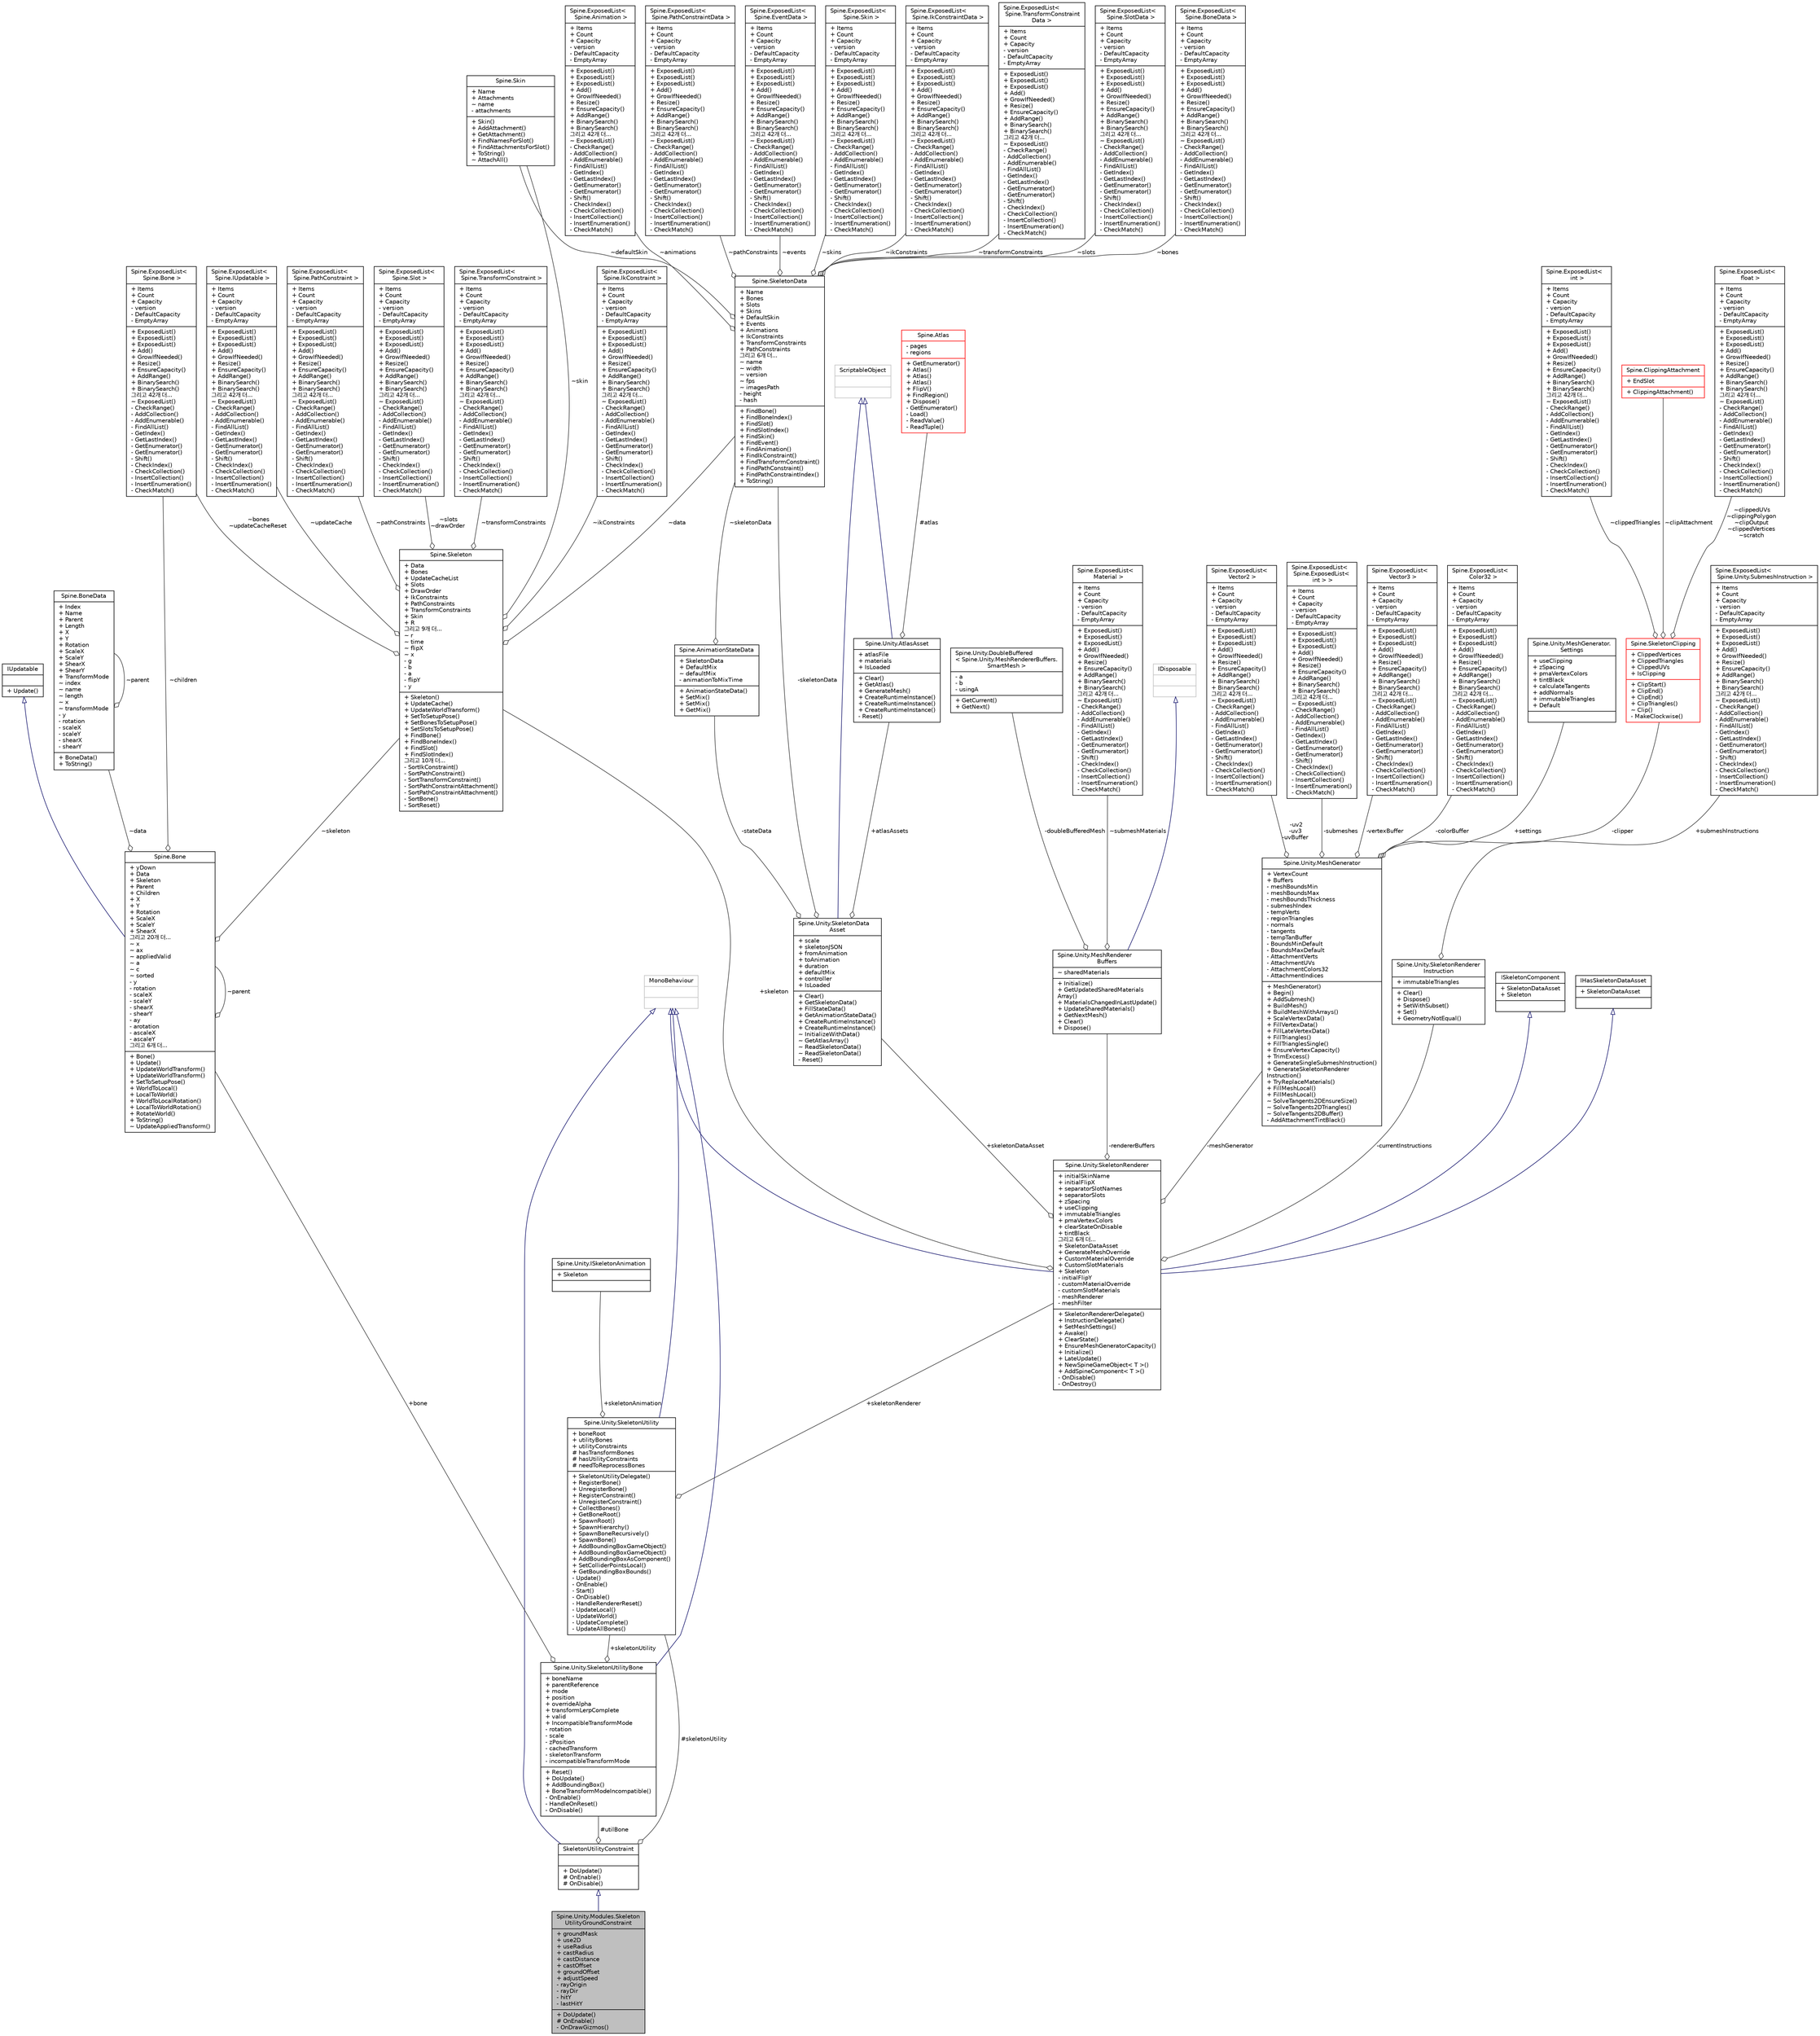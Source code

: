 digraph "Spine.Unity.Modules.SkeletonUtilityGroundConstraint"
{
 // LATEX_PDF_SIZE
  edge [fontname="Helvetica",fontsize="10",labelfontname="Helvetica",labelfontsize="10"];
  node [fontname="Helvetica",fontsize="10",shape=record];
  Node1 [label="{Spine.Unity.Modules.Skeleton\lUtilityGroundConstraint\n|+ groundMask\l+ use2D\l+ useRadius\l+ castRadius\l+ castDistance\l+ castOffset\l+ groundOffset\l+ adjustSpeed\l- rayOrigin\l- rayDir\l- hitY\l- lastHitY\l|+ DoUpdate()\l# OnEnable()\l- OnDrawGizmos()\l}",height=0.2,width=0.4,color="black", fillcolor="grey75", style="filled", fontcolor="black",tooltip=" "];
  Node2 -> Node1 [dir="back",color="midnightblue",fontsize="10",style="solid",arrowtail="onormal"];
  Node2 [label="{SkeletonUtilityConstraint\n||+ DoUpdate()\l# OnEnable()\l# OnDisable()\l}",height=0.2,width=0.4,color="black", fillcolor="white", style="filled",URL="$class_spine_1_1_unity_1_1_skeleton_utility_constraint.html",tooltip=" "];
  Node3 -> Node2 [dir="back",color="midnightblue",fontsize="10",style="solid",arrowtail="onormal"];
  Node3 [label="{MonoBehaviour\n||}",height=0.2,width=0.4,color="grey75", fillcolor="white", style="filled",tooltip=" "];
  Node4 -> Node2 [color="grey25",fontsize="10",style="solid",label=" #utilBone" ,arrowhead="odiamond"];
  Node4 [label="{Spine.Unity.SkeletonUtilityBone\n|+ boneName\l+ parentReference\l+ mode\l+ position\l+ overrideAlpha\l+ transformLerpComplete\l+ valid\l+ IncompatibleTransformMode\l- rotation\l- scale\l- zPosition\l- cachedTransform\l- skeletonTransform\l- incompatibleTransformMode\l|+ Reset()\l+ DoUpdate()\l+ AddBoundingBox()\l+ BoneTransformModeIncompatible()\l- OnEnable()\l- HandleOnReset()\l- OnDisable()\l}",height=0.2,width=0.4,color="black", fillcolor="white", style="filled",URL="$class_spine_1_1_unity_1_1_skeleton_utility_bone.html",tooltip="Sets a GameObject's transform to match a bone on a Spine skeleton."];
  Node3 -> Node4 [dir="back",color="midnightblue",fontsize="10",style="solid",arrowtail="onormal"];
  Node5 -> Node4 [color="grey25",fontsize="10",style="solid",label=" +skeletonUtility" ,arrowhead="odiamond"];
  Node5 [label="{Spine.Unity.SkeletonUtility\n|+ boneRoot\l+ utilityBones\l+ utilityConstraints\l# hasTransformBones\l# hasUtilityConstraints\l# needToReprocessBones\l|+ SkeletonUtilityDelegate()\l+ RegisterBone()\l+ UnregisterBone()\l+ RegisterConstraint()\l+ UnregisterConstraint()\l+ CollectBones()\l+ GetBoneRoot()\l+ SpawnRoot()\l+ SpawnHierarchy()\l+ SpawnBoneRecursively()\l+ SpawnBone()\l+ AddBoundingBoxGameObject()\l+ AddBoundingBoxGameObject()\l+ AddBoundingBoxAsComponent()\l+ SetColliderPointsLocal()\l+ GetBoundingBoxBounds()\l- Update()\l- OnEnable()\l- Start()\l- OnDisable()\l- HandleRendererReset()\l- UpdateLocal()\l- UpdateWorld()\l- UpdateComplete()\l- UpdateAllBones()\l}",height=0.2,width=0.4,color="black", fillcolor="white", style="filled",URL="$class_spine_1_1_unity_1_1_skeleton_utility.html",tooltip=" "];
  Node3 -> Node5 [dir="back",color="midnightblue",fontsize="10",style="solid",arrowtail="onormal"];
  Node6 -> Node5 [color="grey25",fontsize="10",style="solid",label=" +skeletonAnimation" ,arrowhead="odiamond"];
  Node6 [label="{Spine.Unity.ISkeletonAnimation\n|+ Skeleton\l|}",height=0.2,width=0.4,color="black", fillcolor="white", style="filled",URL="$interface_spine_1_1_unity_1_1_i_skeleton_animation.html",tooltip="A Spine-Unity Component that animates a Skeleton but not necessarily with a Spine...."];
  Node7 -> Node5 [color="grey25",fontsize="10",style="solid",label=" +skeletonRenderer" ,arrowhead="odiamond"];
  Node7 [label="{Spine.Unity.SkeletonRenderer\n|+ initialSkinName\l+ initialFlipX\l+ separatorSlotNames\l+ separatorSlots\l+ zSpacing\l+ useClipping\l+ immutableTriangles\l+ pmaVertexColors\l+ clearStateOnDisable\l+ tintBlack\l그리고 6개 더...\l+ SkeletonDataAsset\l+ GenerateMeshOverride\l+ CustomMaterialOverride\l+ CustomSlotMaterials\l+ Skeleton\l- initialFlipY\l- customMaterialOverride\l- customSlotMaterials\l- meshRenderer\l- meshFilter\l|+ SkeletonRendererDelegate()\l+ InstructionDelegate()\l+ SetMeshSettings()\l+ Awake()\l+ ClearState()\l+ EnsureMeshGeneratorCapacity()\l+ Initialize()\l+ LateUpdate()\l+ NewSpineGameObject\< T \>()\l+ AddSpineComponent\< T \>()\l- OnDisable()\l- OnDestroy()\l}",height=0.2,width=0.4,color="black", fillcolor="white", style="filled",URL="$class_spine_1_1_unity_1_1_skeleton_renderer.html",tooltip="Renders a skeleton."];
  Node3 -> Node7 [dir="back",color="midnightblue",fontsize="10",style="solid",arrowtail="onormal"];
  Node8 -> Node7 [dir="back",color="midnightblue",fontsize="10",style="solid",arrowtail="onormal"];
  Node8 [label="{ISkeletonComponent\n|+ SkeletonDataAsset\l+ Skeleton\l|}",height=0.2,width=0.4,color="black", fillcolor="white", style="filled",URL="$interface_spine_1_1_unity_1_1_i_skeleton_component.html",tooltip="A Spine-Unity Component that manages a Spine.Skeleton instance, instantiated from a SkeletonDataAsset..."];
  Node9 -> Node7 [dir="back",color="midnightblue",fontsize="10",style="solid",arrowtail="onormal"];
  Node9 [label="{IHasSkeletonDataAsset\n|+ SkeletonDataAsset\l|}",height=0.2,width=0.4,color="black", fillcolor="white", style="filled",URL="$interface_spine_1_1_unity_1_1_i_has_skeleton_data_asset.html",tooltip="Holds a reference to a SkeletonDataAsset."];
  Node10 -> Node7 [color="grey25",fontsize="10",style="solid",label=" +skeletonDataAsset" ,arrowhead="odiamond"];
  Node10 [label="{Spine.Unity.SkeletonData\lAsset\n|+ scale\l+ skeletonJSON\l+ fromAnimation\l+ toAnimation\l+ duration\l+ defaultMix\l+ controller\l+ IsLoaded\l|+ Clear()\l+ GetSkeletonData()\l+ FillStateData()\l+ GetAnimationStateData()\l+ CreateRuntimeInstance()\l+ CreateRuntimeInstance()\l~ InitializeWithData()\l~ GetAtlasArray()\l~ ReadSkeletonData()\l~ ReadSkeletonData()\l- Reset()\l}",height=0.2,width=0.4,color="black", fillcolor="white", style="filled",URL="$class_spine_1_1_unity_1_1_skeleton_data_asset.html",tooltip=" "];
  Node11 -> Node10 [dir="back",color="midnightblue",fontsize="10",style="solid",arrowtail="onormal"];
  Node11 [label="{ScriptableObject\n||}",height=0.2,width=0.4,color="grey75", fillcolor="white", style="filled",tooltip=" "];
  Node12 -> Node10 [color="grey25",fontsize="10",style="solid",label=" -stateData" ,arrowhead="odiamond"];
  Node12 [label="{Spine.AnimationStateData\n|+ SkeletonData\l+ DefaultMix\l~ defaultMix\l- animationToMixTime\l|+ AnimationStateData()\l+ SetMix()\l+ SetMix()\l+ GetMix()\l}",height=0.2,width=0.4,color="black", fillcolor="white", style="filled",URL="$class_spine_1_1_animation_state_data.html",tooltip="Stores mix (crossfade) durations to be applied when AnimationState animations are changed."];
  Node13 -> Node12 [color="grey25",fontsize="10",style="solid",label=" ~skeletonData" ,arrowhead="odiamond"];
  Node13 [label="{Spine.SkeletonData\n|+ Name\l+ Bones\l+ Slots\l+ Skins\l+ DefaultSkin\l+ Events\l+ Animations\l+ IkConstraints\l+ TransformConstraints\l+ PathConstraints\l그리고 6개 더...\l~ name\l~ width\l~ version\l~ fps\l~ imagesPath\l- height\l- hash\l|+ FindBone()\l+ FindBoneIndex()\l+ FindSlot()\l+ FindSlotIndex()\l+ FindSkin()\l+ FindEvent()\l+ FindAnimation()\l+ FindIkConstraint()\l+ FindTransformConstraint()\l+ FindPathConstraint()\l+ FindPathConstraintIndex()\l+ ToString()\l}",height=0.2,width=0.4,color="black", fillcolor="white", style="filled",URL="$class_spine_1_1_skeleton_data.html",tooltip="Stores the setup pose and all of the stateless data for a skeleton."];
  Node14 -> Node13 [color="grey25",fontsize="10",style="solid",label=" ~animations" ,arrowhead="odiamond"];
  Node14 [label="{Spine.ExposedList\<\l Spine.Animation \>\n|+ Items\l+ Count\l+ Capacity\l- version\l- DefaultCapacity\l- EmptyArray\l|+ ExposedList()\l+ ExposedList()\l+ ExposedList()\l+ Add()\l+ GrowIfNeeded()\l+ Resize()\l+ EnsureCapacity()\l+ AddRange()\l+ BinarySearch()\l+ BinarySearch()\l그리고 42개 더...\l~ ExposedList()\l- CheckRange()\l- AddCollection()\l- AddEnumerable()\l- FindAllList()\l- GetIndex()\l- GetLastIndex()\l- GetEnumerator()\l- GetEnumerator()\l- Shift()\l- CheckIndex()\l- CheckCollection()\l- InsertCollection()\l- InsertEnumeration()\l- CheckMatch()\l}",height=0.2,width=0.4,color="black", fillcolor="white", style="filled",URL="$class_spine_1_1_exposed_list.html",tooltip=" "];
  Node15 -> Node13 [color="grey25",fontsize="10",style="solid",label=" ~pathConstraints" ,arrowhead="odiamond"];
  Node15 [label="{Spine.ExposedList\<\l Spine.PathConstraintData \>\n|+ Items\l+ Count\l+ Capacity\l- version\l- DefaultCapacity\l- EmptyArray\l|+ ExposedList()\l+ ExposedList()\l+ ExposedList()\l+ Add()\l+ GrowIfNeeded()\l+ Resize()\l+ EnsureCapacity()\l+ AddRange()\l+ BinarySearch()\l+ BinarySearch()\l그리고 42개 더...\l~ ExposedList()\l- CheckRange()\l- AddCollection()\l- AddEnumerable()\l- FindAllList()\l- GetIndex()\l- GetLastIndex()\l- GetEnumerator()\l- GetEnumerator()\l- Shift()\l- CheckIndex()\l- CheckCollection()\l- InsertCollection()\l- InsertEnumeration()\l- CheckMatch()\l}",height=0.2,width=0.4,color="black", fillcolor="white", style="filled",URL="$class_spine_1_1_exposed_list.html",tooltip=" "];
  Node16 -> Node13 [color="grey25",fontsize="10",style="solid",label=" ~events" ,arrowhead="odiamond"];
  Node16 [label="{Spine.ExposedList\<\l Spine.EventData \>\n|+ Items\l+ Count\l+ Capacity\l- version\l- DefaultCapacity\l- EmptyArray\l|+ ExposedList()\l+ ExposedList()\l+ ExposedList()\l+ Add()\l+ GrowIfNeeded()\l+ Resize()\l+ EnsureCapacity()\l+ AddRange()\l+ BinarySearch()\l+ BinarySearch()\l그리고 42개 더...\l~ ExposedList()\l- CheckRange()\l- AddCollection()\l- AddEnumerable()\l- FindAllList()\l- GetIndex()\l- GetLastIndex()\l- GetEnumerator()\l- GetEnumerator()\l- Shift()\l- CheckIndex()\l- CheckCollection()\l- InsertCollection()\l- InsertEnumeration()\l- CheckMatch()\l}",height=0.2,width=0.4,color="black", fillcolor="white", style="filled",URL="$class_spine_1_1_exposed_list.html",tooltip=" "];
  Node17 -> Node13 [color="grey25",fontsize="10",style="solid",label=" ~skins" ,arrowhead="odiamond"];
  Node17 [label="{Spine.ExposedList\<\l Spine.Skin \>\n|+ Items\l+ Count\l+ Capacity\l- version\l- DefaultCapacity\l- EmptyArray\l|+ ExposedList()\l+ ExposedList()\l+ ExposedList()\l+ Add()\l+ GrowIfNeeded()\l+ Resize()\l+ EnsureCapacity()\l+ AddRange()\l+ BinarySearch()\l+ BinarySearch()\l그리고 42개 더...\l~ ExposedList()\l- CheckRange()\l- AddCollection()\l- AddEnumerable()\l- FindAllList()\l- GetIndex()\l- GetLastIndex()\l- GetEnumerator()\l- GetEnumerator()\l- Shift()\l- CheckIndex()\l- CheckCollection()\l- InsertCollection()\l- InsertEnumeration()\l- CheckMatch()\l}",height=0.2,width=0.4,color="black", fillcolor="white", style="filled",URL="$class_spine_1_1_exposed_list.html",tooltip=" "];
  Node18 -> Node13 [color="grey25",fontsize="10",style="solid",label=" ~defaultSkin" ,arrowhead="odiamond"];
  Node18 [label="{Spine.Skin\n|+ Name\l+ Attachments\l~ name\l- attachments\l|+ Skin()\l+ AddAttachment()\l+ GetAttachment()\l+ FindNamesForSlot()\l+ FindAttachmentsForSlot()\l+ ToString()\l~ AttachAll()\l}",height=0.2,width=0.4,color="black", fillcolor="white", style="filled",URL="$class_spine_1_1_skin.html",tooltip="Stores attachments by slot index and attachment name."];
  Node19 -> Node13 [color="grey25",fontsize="10",style="solid",label=" ~ikConstraints" ,arrowhead="odiamond"];
  Node19 [label="{Spine.ExposedList\<\l Spine.IkConstraintData \>\n|+ Items\l+ Count\l+ Capacity\l- version\l- DefaultCapacity\l- EmptyArray\l|+ ExposedList()\l+ ExposedList()\l+ ExposedList()\l+ Add()\l+ GrowIfNeeded()\l+ Resize()\l+ EnsureCapacity()\l+ AddRange()\l+ BinarySearch()\l+ BinarySearch()\l그리고 42개 더...\l~ ExposedList()\l- CheckRange()\l- AddCollection()\l- AddEnumerable()\l- FindAllList()\l- GetIndex()\l- GetLastIndex()\l- GetEnumerator()\l- GetEnumerator()\l- Shift()\l- CheckIndex()\l- CheckCollection()\l- InsertCollection()\l- InsertEnumeration()\l- CheckMatch()\l}",height=0.2,width=0.4,color="black", fillcolor="white", style="filled",URL="$class_spine_1_1_exposed_list.html",tooltip=" "];
  Node20 -> Node13 [color="grey25",fontsize="10",style="solid",label=" ~transformConstraints" ,arrowhead="odiamond"];
  Node20 [label="{Spine.ExposedList\<\l Spine.TransformConstraint\lData \>\n|+ Items\l+ Count\l+ Capacity\l- version\l- DefaultCapacity\l- EmptyArray\l|+ ExposedList()\l+ ExposedList()\l+ ExposedList()\l+ Add()\l+ GrowIfNeeded()\l+ Resize()\l+ EnsureCapacity()\l+ AddRange()\l+ BinarySearch()\l+ BinarySearch()\l그리고 42개 더...\l~ ExposedList()\l- CheckRange()\l- AddCollection()\l- AddEnumerable()\l- FindAllList()\l- GetIndex()\l- GetLastIndex()\l- GetEnumerator()\l- GetEnumerator()\l- Shift()\l- CheckIndex()\l- CheckCollection()\l- InsertCollection()\l- InsertEnumeration()\l- CheckMatch()\l}",height=0.2,width=0.4,color="black", fillcolor="white", style="filled",URL="$class_spine_1_1_exposed_list.html",tooltip=" "];
  Node21 -> Node13 [color="grey25",fontsize="10",style="solid",label=" ~slots" ,arrowhead="odiamond"];
  Node21 [label="{Spine.ExposedList\<\l Spine.SlotData \>\n|+ Items\l+ Count\l+ Capacity\l- version\l- DefaultCapacity\l- EmptyArray\l|+ ExposedList()\l+ ExposedList()\l+ ExposedList()\l+ Add()\l+ GrowIfNeeded()\l+ Resize()\l+ EnsureCapacity()\l+ AddRange()\l+ BinarySearch()\l+ BinarySearch()\l그리고 42개 더...\l~ ExposedList()\l- CheckRange()\l- AddCollection()\l- AddEnumerable()\l- FindAllList()\l- GetIndex()\l- GetLastIndex()\l- GetEnumerator()\l- GetEnumerator()\l- Shift()\l- CheckIndex()\l- CheckCollection()\l- InsertCollection()\l- InsertEnumeration()\l- CheckMatch()\l}",height=0.2,width=0.4,color="black", fillcolor="white", style="filled",URL="$class_spine_1_1_exposed_list.html",tooltip=" "];
  Node22 -> Node13 [color="grey25",fontsize="10",style="solid",label=" ~bones" ,arrowhead="odiamond"];
  Node22 [label="{Spine.ExposedList\<\l Spine.BoneData \>\n|+ Items\l+ Count\l+ Capacity\l- version\l- DefaultCapacity\l- EmptyArray\l|+ ExposedList()\l+ ExposedList()\l+ ExposedList()\l+ Add()\l+ GrowIfNeeded()\l+ Resize()\l+ EnsureCapacity()\l+ AddRange()\l+ BinarySearch()\l+ BinarySearch()\l그리고 42개 더...\l~ ExposedList()\l- CheckRange()\l- AddCollection()\l- AddEnumerable()\l- FindAllList()\l- GetIndex()\l- GetLastIndex()\l- GetEnumerator()\l- GetEnumerator()\l- Shift()\l- CheckIndex()\l- CheckCollection()\l- InsertCollection()\l- InsertEnumeration()\l- CheckMatch()\l}",height=0.2,width=0.4,color="black", fillcolor="white", style="filled",URL="$class_spine_1_1_exposed_list.html",tooltip=" "];
  Node13 -> Node10 [color="grey25",fontsize="10",style="solid",label=" -skeletonData" ,arrowhead="odiamond"];
  Node23 -> Node10 [color="grey25",fontsize="10",style="solid",label=" +atlasAssets" ,arrowhead="odiamond"];
  Node23 [label="{Spine.Unity.AtlasAsset\n|+ atlasFile\l+ materials\l+ IsLoaded\l|+ Clear()\l+ GetAtlas()\l+ GenerateMesh()\l+ CreateRuntimeInstance()\l+ CreateRuntimeInstance()\l+ CreateRuntimeInstance()\l- Reset()\l}",height=0.2,width=0.4,color="black", fillcolor="white", style="filled",URL="$class_spine_1_1_unity_1_1_atlas_asset.html",tooltip="Loads and stores a Spine atlas and list of materials."];
  Node11 -> Node23 [dir="back",color="midnightblue",fontsize="10",style="solid",arrowtail="onormal"];
  Node24 -> Node23 [color="grey25",fontsize="10",style="solid",label=" #atlas" ,arrowhead="odiamond"];
  Node24 [label="{Spine.Atlas\n|- pages\l- regions\l|+ GetEnumerator()\l+ Atlas()\l+ Atlas()\l+ Atlas()\l+ FlipV()\l+ FindRegion()\l+ Dispose()\l- GetEnumerator()\l- Load()\l- ReadValue()\l- ReadTuple()\l}",height=0.2,width=0.4,color="red", fillcolor="white", style="filled",URL="$class_spine_1_1_atlas.html",tooltip=" "];
  Node27 -> Node7 [color="grey25",fontsize="10",style="solid",label=" -rendererBuffers" ,arrowhead="odiamond"];
  Node27 [label="{Spine.Unity.MeshRenderer\lBuffers\n|~ sharedMaterials\l|+ Initialize()\l+ GetUpdatedSharedMaterials\lArray()\l+ MaterialsChangedInLastUpdate()\l+ UpdateSharedMaterials()\l+ GetNextMesh()\l+ Clear()\l+ Dispose()\l}",height=0.2,width=0.4,color="black", fillcolor="white", style="filled",URL="$class_spine_1_1_unity_1_1_mesh_renderer_buffers.html",tooltip=" "];
  Node28 -> Node27 [dir="back",color="midnightblue",fontsize="10",style="solid",arrowtail="onormal"];
  Node28 [label="{IDisposable\n||}",height=0.2,width=0.4,color="grey75", fillcolor="white", style="filled",tooltip=" "];
  Node29 -> Node27 [color="grey25",fontsize="10",style="solid",label=" -doubleBufferedMesh" ,arrowhead="odiamond"];
  Node29 [label="{Spine.Unity.DoubleBuffered\l\< Spine.Unity.MeshRendererBuffers.\lSmartMesh \>\n|- a\l- b\l- usingA\l|+ GetCurrent()\l+ GetNext()\l}",height=0.2,width=0.4,color="black", fillcolor="white", style="filled",URL="$class_spine_1_1_unity_1_1_double_buffered.html",tooltip=" "];
  Node30 -> Node27 [color="grey25",fontsize="10",style="solid",label=" ~submeshMaterials" ,arrowhead="odiamond"];
  Node30 [label="{Spine.ExposedList\<\l Material \>\n|+ Items\l+ Count\l+ Capacity\l- version\l- DefaultCapacity\l- EmptyArray\l|+ ExposedList()\l+ ExposedList()\l+ ExposedList()\l+ Add()\l+ GrowIfNeeded()\l+ Resize()\l+ EnsureCapacity()\l+ AddRange()\l+ BinarySearch()\l+ BinarySearch()\l그리고 42개 더...\l~ ExposedList()\l- CheckRange()\l- AddCollection()\l- AddEnumerable()\l- FindAllList()\l- GetIndex()\l- GetLastIndex()\l- GetEnumerator()\l- GetEnumerator()\l- Shift()\l- CheckIndex()\l- CheckCollection()\l- InsertCollection()\l- InsertEnumeration()\l- CheckMatch()\l}",height=0.2,width=0.4,color="black", fillcolor="white", style="filled",URL="$class_spine_1_1_exposed_list.html",tooltip=" "];
  Node31 -> Node7 [color="grey25",fontsize="10",style="solid",label=" -meshGenerator" ,arrowhead="odiamond"];
  Node31 [label="{Spine.Unity.MeshGenerator\n|+ VertexCount\l+ Buffers\l- meshBoundsMin\l- meshBoundsMax\l- meshBoundsThickness\l- submeshIndex\l- tempVerts\l- regionTriangles\l- normals\l- tangents\l- tempTanBuffer\l- BoundsMinDefault\l- BoundsMaxDefault\l- AttachmentVerts\l- AttachmentUVs\l- AttachmentColors32\l- AttachmentIndices\l|+ MeshGenerator()\l+ Begin()\l+ AddSubmesh()\l+ BuildMesh()\l+ BuildMeshWithArrays()\l+ ScaleVertexData()\l+ FillVertexData()\l+ FillLateVertexData()\l+ FillTriangles()\l+ FillTrianglesSingle()\l+ EnsureVertexCapacity()\l+ TrimExcess()\l+ GenerateSingleSubmeshInstruction()\l+ GenerateSkeletonRenderer\lInstruction()\l+ TryReplaceMaterials()\l+ FillMeshLocal()\l+ FillMeshLocal()\l~ SolveTangents2DEnsureSize()\l~ SolveTangents2DTriangles()\l~ SolveTangents2DBuffer()\l- AddAttachmentTintBlack()\l}",height=0.2,width=0.4,color="black", fillcolor="white", style="filled",URL="$class_spine_1_1_unity_1_1_mesh_generator.html",tooltip=" "];
  Node32 -> Node31 [color="grey25",fontsize="10",style="solid",label=" -clipper" ,arrowhead="odiamond"];
  Node32 [label="{Spine.SkeletonClipping\n|+ ClippedVertices\l+ ClippedTriangles\l+ ClippedUVs\l+ IsClipping\l|+ ClipStart()\l+ ClipEnd()\l+ ClipEnd()\l+ ClipTriangles()\l~ Clip()\l- MakeClockwise()\l}",height=0.2,width=0.4,color="red", fillcolor="white", style="filled",URL="$class_spine_1_1_skeleton_clipping.html",tooltip=" "];
  Node33 -> Node32 [color="grey25",fontsize="10",style="solid",label=" ~clipAttachment" ,arrowhead="odiamond"];
  Node33 [label="{Spine.ClippingAttachment\n|+ EndSlot\l|+ ClippingAttachment()\l}",height=0.2,width=0.4,color="red", fillcolor="white", style="filled",URL="$class_spine_1_1_clipping_attachment.html",tooltip=" "];
  Node38 -> Node32 [color="grey25",fontsize="10",style="solid",label=" ~clippedUVs\n~clippingPolygon\n~clipOutput\n~clippedVertices\n~scratch" ,arrowhead="odiamond"];
  Node38 [label="{Spine.ExposedList\<\l float \>\n|+ Items\l+ Count\l+ Capacity\l- version\l- DefaultCapacity\l- EmptyArray\l|+ ExposedList()\l+ ExposedList()\l+ ExposedList()\l+ Add()\l+ GrowIfNeeded()\l+ Resize()\l+ EnsureCapacity()\l+ AddRange()\l+ BinarySearch()\l+ BinarySearch()\l그리고 42개 더...\l~ ExposedList()\l- CheckRange()\l- AddCollection()\l- AddEnumerable()\l- FindAllList()\l- GetIndex()\l- GetLastIndex()\l- GetEnumerator()\l- GetEnumerator()\l- Shift()\l- CheckIndex()\l- CheckCollection()\l- InsertCollection()\l- InsertEnumeration()\l- CheckMatch()\l}",height=0.2,width=0.4,color="black", fillcolor="white", style="filled",URL="$class_spine_1_1_exposed_list.html",tooltip=" "];
  Node39 -> Node32 [color="grey25",fontsize="10",style="solid",label=" ~clippedTriangles" ,arrowhead="odiamond"];
  Node39 [label="{Spine.ExposedList\<\l int \>\n|+ Items\l+ Count\l+ Capacity\l- version\l- DefaultCapacity\l- EmptyArray\l|+ ExposedList()\l+ ExposedList()\l+ ExposedList()\l+ Add()\l+ GrowIfNeeded()\l+ Resize()\l+ EnsureCapacity()\l+ AddRange()\l+ BinarySearch()\l+ BinarySearch()\l그리고 42개 더...\l~ ExposedList()\l- CheckRange()\l- AddCollection()\l- AddEnumerable()\l- FindAllList()\l- GetIndex()\l- GetLastIndex()\l- GetEnumerator()\l- GetEnumerator()\l- Shift()\l- CheckIndex()\l- CheckCollection()\l- InsertCollection()\l- InsertEnumeration()\l- CheckMatch()\l}",height=0.2,width=0.4,color="black", fillcolor="white", style="filled",URL="$class_spine_1_1_exposed_list.html",tooltip=" "];
  Node46 -> Node31 [color="grey25",fontsize="10",style="solid",label=" -uv2\n-uv3\n-uvBuffer" ,arrowhead="odiamond"];
  Node46 [label="{Spine.ExposedList\<\l Vector2 \>\n|+ Items\l+ Count\l+ Capacity\l- version\l- DefaultCapacity\l- EmptyArray\l|+ ExposedList()\l+ ExposedList()\l+ ExposedList()\l+ Add()\l+ GrowIfNeeded()\l+ Resize()\l+ EnsureCapacity()\l+ AddRange()\l+ BinarySearch()\l+ BinarySearch()\l그리고 42개 더...\l~ ExposedList()\l- CheckRange()\l- AddCollection()\l- AddEnumerable()\l- FindAllList()\l- GetIndex()\l- GetLastIndex()\l- GetEnumerator()\l- GetEnumerator()\l- Shift()\l- CheckIndex()\l- CheckCollection()\l- InsertCollection()\l- InsertEnumeration()\l- CheckMatch()\l}",height=0.2,width=0.4,color="black", fillcolor="white", style="filled",URL="$class_spine_1_1_exposed_list.html",tooltip=" "];
  Node42 -> Node31 [color="grey25",fontsize="10",style="solid",label=" -submeshes" ,arrowhead="odiamond"];
  Node42 [label="{Spine.ExposedList\<\l Spine.ExposedList\<\l int \> \>\n|+ Items\l+ Count\l+ Capacity\l- version\l- DefaultCapacity\l- EmptyArray\l|+ ExposedList()\l+ ExposedList()\l+ ExposedList()\l+ Add()\l+ GrowIfNeeded()\l+ Resize()\l+ EnsureCapacity()\l+ AddRange()\l+ BinarySearch()\l+ BinarySearch()\l그리고 42개 더...\l~ ExposedList()\l- CheckRange()\l- AddCollection()\l- AddEnumerable()\l- FindAllList()\l- GetIndex()\l- GetLastIndex()\l- GetEnumerator()\l- GetEnumerator()\l- Shift()\l- CheckIndex()\l- CheckCollection()\l- InsertCollection()\l- InsertEnumeration()\l- CheckMatch()\l}",height=0.2,width=0.4,color="black", fillcolor="white", style="filled",URL="$class_spine_1_1_exposed_list.html",tooltip=" "];
  Node47 -> Node31 [color="grey25",fontsize="10",style="solid",label=" -vertexBuffer" ,arrowhead="odiamond"];
  Node47 [label="{Spine.ExposedList\<\l Vector3 \>\n|+ Items\l+ Count\l+ Capacity\l- version\l- DefaultCapacity\l- EmptyArray\l|+ ExposedList()\l+ ExposedList()\l+ ExposedList()\l+ Add()\l+ GrowIfNeeded()\l+ Resize()\l+ EnsureCapacity()\l+ AddRange()\l+ BinarySearch()\l+ BinarySearch()\l그리고 42개 더...\l~ ExposedList()\l- CheckRange()\l- AddCollection()\l- AddEnumerable()\l- FindAllList()\l- GetIndex()\l- GetLastIndex()\l- GetEnumerator()\l- GetEnumerator()\l- Shift()\l- CheckIndex()\l- CheckCollection()\l- InsertCollection()\l- InsertEnumeration()\l- CheckMatch()\l}",height=0.2,width=0.4,color="black", fillcolor="white", style="filled",URL="$class_spine_1_1_exposed_list.html",tooltip=" "];
  Node48 -> Node31 [color="grey25",fontsize="10",style="solid",label=" -colorBuffer" ,arrowhead="odiamond"];
  Node48 [label="{Spine.ExposedList\<\l Color32 \>\n|+ Items\l+ Count\l+ Capacity\l- version\l- DefaultCapacity\l- EmptyArray\l|+ ExposedList()\l+ ExposedList()\l+ ExposedList()\l+ Add()\l+ GrowIfNeeded()\l+ Resize()\l+ EnsureCapacity()\l+ AddRange()\l+ BinarySearch()\l+ BinarySearch()\l그리고 42개 더...\l~ ExposedList()\l- CheckRange()\l- AddCollection()\l- AddEnumerable()\l- FindAllList()\l- GetIndex()\l- GetLastIndex()\l- GetEnumerator()\l- GetEnumerator()\l- Shift()\l- CheckIndex()\l- CheckCollection()\l- InsertCollection()\l- InsertEnumeration()\l- CheckMatch()\l}",height=0.2,width=0.4,color="black", fillcolor="white", style="filled",URL="$class_spine_1_1_exposed_list.html",tooltip=" "];
  Node49 -> Node31 [color="grey25",fontsize="10",style="solid",label=" +settings" ,arrowhead="odiamond"];
  Node49 [label="{Spine.Unity.MeshGenerator.\lSettings\n|+ useClipping\l+ zSpacing\l+ pmaVertexColors\l+ tintBlack\l+ calculateTangents\l+ addNormals\l+ immutableTriangles\l+ Default\l|}",height=0.2,width=0.4,color="black", fillcolor="white", style="filled",URL="$struct_spine_1_1_unity_1_1_mesh_generator_1_1_settings.html",tooltip=" "];
  Node50 -> Node7 [color="grey25",fontsize="10",style="solid",label=" +skeleton" ,arrowhead="odiamond"];
  Node50 [label="{Spine.Skeleton\n|+ Data\l+ Bones\l+ UpdateCacheList\l+ Slots\l+ DrawOrder\l+ IkConstraints\l+ PathConstraints\l+ TransformConstraints\l+ Skin\l+ R\l그리고 9개 더...\l~ r\l~ time\l~ flipX\l~ x\l- g\l- b\l- a\l- flipY\l- y\l|+ Skeleton()\l+ UpdateCache()\l+ UpdateWorldTransform()\l+ SetToSetupPose()\l+ SetBonesToSetupPose()\l+ SetSlotsToSetupPose()\l+ FindBone()\l+ FindBoneIndex()\l+ FindSlot()\l+ FindSlotIndex()\l그리고 10개 더...\l- SortIkConstraint()\l- SortPathConstraint()\l- SortTransformConstraint()\l- SortPathConstraintAttachment()\l- SortPathConstraintAttachment()\l- SortBone()\l- SortReset()\l}",height=0.2,width=0.4,color="black", fillcolor="white", style="filled",URL="$class_spine_1_1_skeleton.html",tooltip=" "];
  Node13 -> Node50 [color="grey25",fontsize="10",style="solid",label=" ~data" ,arrowhead="odiamond"];
  Node51 -> Node50 [color="grey25",fontsize="10",style="solid",label=" ~bones\n~updateCacheReset" ,arrowhead="odiamond"];
  Node51 [label="{Spine.ExposedList\<\l Spine.Bone \>\n|+ Items\l+ Count\l+ Capacity\l- version\l- DefaultCapacity\l- EmptyArray\l|+ ExposedList()\l+ ExposedList()\l+ ExposedList()\l+ Add()\l+ GrowIfNeeded()\l+ Resize()\l+ EnsureCapacity()\l+ AddRange()\l+ BinarySearch()\l+ BinarySearch()\l그리고 42개 더...\l~ ExposedList()\l- CheckRange()\l- AddCollection()\l- AddEnumerable()\l- FindAllList()\l- GetIndex()\l- GetLastIndex()\l- GetEnumerator()\l- GetEnumerator()\l- Shift()\l- CheckIndex()\l- CheckCollection()\l- InsertCollection()\l- InsertEnumeration()\l- CheckMatch()\l}",height=0.2,width=0.4,color="black", fillcolor="white", style="filled",URL="$class_spine_1_1_exposed_list.html",tooltip=" "];
  Node52 -> Node50 [color="grey25",fontsize="10",style="solid",label=" ~ikConstraints" ,arrowhead="odiamond"];
  Node52 [label="{Spine.ExposedList\<\l Spine.IkConstraint \>\n|+ Items\l+ Count\l+ Capacity\l- version\l- DefaultCapacity\l- EmptyArray\l|+ ExposedList()\l+ ExposedList()\l+ ExposedList()\l+ Add()\l+ GrowIfNeeded()\l+ Resize()\l+ EnsureCapacity()\l+ AddRange()\l+ BinarySearch()\l+ BinarySearch()\l그리고 42개 더...\l~ ExposedList()\l- CheckRange()\l- AddCollection()\l- AddEnumerable()\l- FindAllList()\l- GetIndex()\l- GetLastIndex()\l- GetEnumerator()\l- GetEnumerator()\l- Shift()\l- CheckIndex()\l- CheckCollection()\l- InsertCollection()\l- InsertEnumeration()\l- CheckMatch()\l}",height=0.2,width=0.4,color="black", fillcolor="white", style="filled",URL="$class_spine_1_1_exposed_list.html",tooltip=" "];
  Node53 -> Node50 [color="grey25",fontsize="10",style="solid",label=" ~updateCache" ,arrowhead="odiamond"];
  Node53 [label="{Spine.ExposedList\<\l Spine.IUpdatable \>\n|+ Items\l+ Count\l+ Capacity\l- version\l- DefaultCapacity\l- EmptyArray\l|+ ExposedList()\l+ ExposedList()\l+ ExposedList()\l+ Add()\l+ GrowIfNeeded()\l+ Resize()\l+ EnsureCapacity()\l+ AddRange()\l+ BinarySearch()\l+ BinarySearch()\l그리고 42개 더...\l~ ExposedList()\l- CheckRange()\l- AddCollection()\l- AddEnumerable()\l- FindAllList()\l- GetIndex()\l- GetLastIndex()\l- GetEnumerator()\l- GetEnumerator()\l- Shift()\l- CheckIndex()\l- CheckCollection()\l- InsertCollection()\l- InsertEnumeration()\l- CheckMatch()\l}",height=0.2,width=0.4,color="black", fillcolor="white", style="filled",URL="$class_spine_1_1_exposed_list.html",tooltip=" "];
  Node18 -> Node50 [color="grey25",fontsize="10",style="solid",label=" ~skin" ,arrowhead="odiamond"];
  Node54 -> Node50 [color="grey25",fontsize="10",style="solid",label=" ~pathConstraints" ,arrowhead="odiamond"];
  Node54 [label="{Spine.ExposedList\<\l Spine.PathConstraint \>\n|+ Items\l+ Count\l+ Capacity\l- version\l- DefaultCapacity\l- EmptyArray\l|+ ExposedList()\l+ ExposedList()\l+ ExposedList()\l+ Add()\l+ GrowIfNeeded()\l+ Resize()\l+ EnsureCapacity()\l+ AddRange()\l+ BinarySearch()\l+ BinarySearch()\l그리고 42개 더...\l~ ExposedList()\l- CheckRange()\l- AddCollection()\l- AddEnumerable()\l- FindAllList()\l- GetIndex()\l- GetLastIndex()\l- GetEnumerator()\l- GetEnumerator()\l- Shift()\l- CheckIndex()\l- CheckCollection()\l- InsertCollection()\l- InsertEnumeration()\l- CheckMatch()\l}",height=0.2,width=0.4,color="black", fillcolor="white", style="filled",URL="$class_spine_1_1_exposed_list.html",tooltip=" "];
  Node55 -> Node50 [color="grey25",fontsize="10",style="solid",label=" ~slots\n~drawOrder" ,arrowhead="odiamond"];
  Node55 [label="{Spine.ExposedList\<\l Spine.Slot \>\n|+ Items\l+ Count\l+ Capacity\l- version\l- DefaultCapacity\l- EmptyArray\l|+ ExposedList()\l+ ExposedList()\l+ ExposedList()\l+ Add()\l+ GrowIfNeeded()\l+ Resize()\l+ EnsureCapacity()\l+ AddRange()\l+ BinarySearch()\l+ BinarySearch()\l그리고 42개 더...\l~ ExposedList()\l- CheckRange()\l- AddCollection()\l- AddEnumerable()\l- FindAllList()\l- GetIndex()\l- GetLastIndex()\l- GetEnumerator()\l- GetEnumerator()\l- Shift()\l- CheckIndex()\l- CheckCollection()\l- InsertCollection()\l- InsertEnumeration()\l- CheckMatch()\l}",height=0.2,width=0.4,color="black", fillcolor="white", style="filled",URL="$class_spine_1_1_exposed_list.html",tooltip=" "];
  Node56 -> Node50 [color="grey25",fontsize="10",style="solid",label=" ~transformConstraints" ,arrowhead="odiamond"];
  Node56 [label="{Spine.ExposedList\<\l Spine.TransformConstraint \>\n|+ Items\l+ Count\l+ Capacity\l- version\l- DefaultCapacity\l- EmptyArray\l|+ ExposedList()\l+ ExposedList()\l+ ExposedList()\l+ Add()\l+ GrowIfNeeded()\l+ Resize()\l+ EnsureCapacity()\l+ AddRange()\l+ BinarySearch()\l+ BinarySearch()\l그리고 42개 더...\l~ ExposedList()\l- CheckRange()\l- AddCollection()\l- AddEnumerable()\l- FindAllList()\l- GetIndex()\l- GetLastIndex()\l- GetEnumerator()\l- GetEnumerator()\l- Shift()\l- CheckIndex()\l- CheckCollection()\l- InsertCollection()\l- InsertEnumeration()\l- CheckMatch()\l}",height=0.2,width=0.4,color="black", fillcolor="white", style="filled",URL="$class_spine_1_1_exposed_list.html",tooltip=" "];
  Node57 -> Node7 [color="grey25",fontsize="10",style="solid",label=" -currentInstructions" ,arrowhead="odiamond"];
  Node57 [label="{Spine.Unity.SkeletonRenderer\lInstruction\n|+ immutableTriangles\l|+ Clear()\l+ Dispose()\l+ SetWithSubset()\l+ Set()\l+ GeometryNotEqual()\l}",height=0.2,width=0.4,color="black", fillcolor="white", style="filled",URL="$class_spine_1_1_unity_1_1_skeleton_renderer_instruction.html",tooltip=" "];
  Node58 -> Node57 [color="grey25",fontsize="10",style="solid",label=" +submeshInstructions" ,arrowhead="odiamond"];
  Node58 [label="{Spine.ExposedList\<\l Spine.Unity.SubmeshInstruction \>\n|+ Items\l+ Count\l+ Capacity\l- version\l- DefaultCapacity\l- EmptyArray\l|+ ExposedList()\l+ ExposedList()\l+ ExposedList()\l+ Add()\l+ GrowIfNeeded()\l+ Resize()\l+ EnsureCapacity()\l+ AddRange()\l+ BinarySearch()\l+ BinarySearch()\l그리고 42개 더...\l~ ExposedList()\l- CheckRange()\l- AddCollection()\l- AddEnumerable()\l- FindAllList()\l- GetIndex()\l- GetLastIndex()\l- GetEnumerator()\l- GetEnumerator()\l- Shift()\l- CheckIndex()\l- CheckCollection()\l- InsertCollection()\l- InsertEnumeration()\l- CheckMatch()\l}",height=0.2,width=0.4,color="black", fillcolor="white", style="filled",URL="$class_spine_1_1_exposed_list.html",tooltip=" "];
  Node59 -> Node4 [color="grey25",fontsize="10",style="solid",label=" +bone" ,arrowhead="odiamond"];
  Node59 [label="{Spine.Bone\n|+ yDown\l+ Data\l+ Skeleton\l+ Parent\l+ Children\l+ X\l+ Y\l+ Rotation\l+ ScaleX\l+ ScaleY\l+ ShearX\l그리고 20개 더...\l~ x\l~ ax\l~ appliedValid\l~ a\l~ c\l~ sorted\l- y\l- rotation\l- scaleX\l- scaleY\l- shearX\l- shearY\l- ay\l- arotation\l- ascaleX\l- ascaleY\l그리고 6개 더...\l|+ Bone()\l+ Update()\l+ UpdateWorldTransform()\l+ UpdateWorldTransform()\l+ SetToSetupPose()\l+ WorldToLocal()\l+ LocalToWorld()\l+ WorldToLocalRotation()\l+ LocalToWorldRotation()\l+ RotateWorld()\l+ ToString()\l~ UpdateAppliedTransform()\l}",height=0.2,width=0.4,color="black", fillcolor="white", style="filled",URL="$class_spine_1_1_bone.html",tooltip="Stores a bone's current pose."];
  Node60 -> Node59 [dir="back",color="midnightblue",fontsize="10",style="solid",arrowtail="onormal"];
  Node60 [label="{IUpdatable\n||+ Update()\l}",height=0.2,width=0.4,color="black", fillcolor="white", style="filled",URL="$interface_spine_1_1_i_updatable.html",tooltip=" "];
  Node51 -> Node59 [color="grey25",fontsize="10",style="solid",label=" ~children" ,arrowhead="odiamond"];
  Node37 -> Node59 [color="grey25",fontsize="10",style="solid",label=" ~data" ,arrowhead="odiamond"];
  Node37 [label="{Spine.BoneData\n|+ Index\l+ Name\l+ Parent\l+ Length\l+ X\l+ Y\l+ Rotation\l+ ScaleX\l+ ScaleY\l+ ShearX\l+ ShearY\l+ TransformMode\l~ index\l~ name\l~ length\l~ x\l~ transformMode\l- y\l- rotation\l- scaleX\l- scaleY\l- shearX\l- shearY\l|+ BoneData()\l+ ToString()\l}",height=0.2,width=0.4,color="black", fillcolor="white", style="filled",URL="$class_spine_1_1_bone_data.html",tooltip=" "];
  Node37 -> Node37 [color="grey25",fontsize="10",style="solid",label=" ~parent" ,arrowhead="odiamond"];
  Node50 -> Node59 [color="grey25",fontsize="10",style="solid",label=" ~skeleton" ,arrowhead="odiamond"];
  Node59 -> Node59 [color="grey25",fontsize="10",style="solid",label=" ~parent" ,arrowhead="odiamond"];
  Node5 -> Node2 [color="grey25",fontsize="10",style="solid",label=" #skeletonUtility" ,arrowhead="odiamond"];
}
